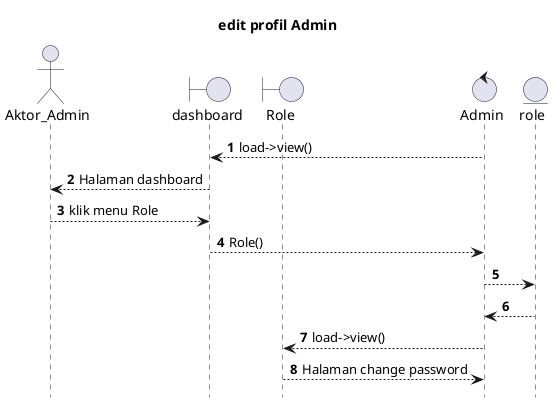 @startuml

autonumber
hide footbox
title edit profil Admin

Actor Aktor_Admin
boundary dashboard
boundary Role
control Admin
Entity role

Admin --> dashboard: load->view()
dashboard --> Aktor_Admin: Halaman dashboard
Aktor_Admin --> dashboard: klik menu Role
dashboard --> Admin: Role()
Admin --> role:
    
    role --> Admin:
    Admin --> Role: load->view()
    Role --> Admin: Halaman change password

@enduml